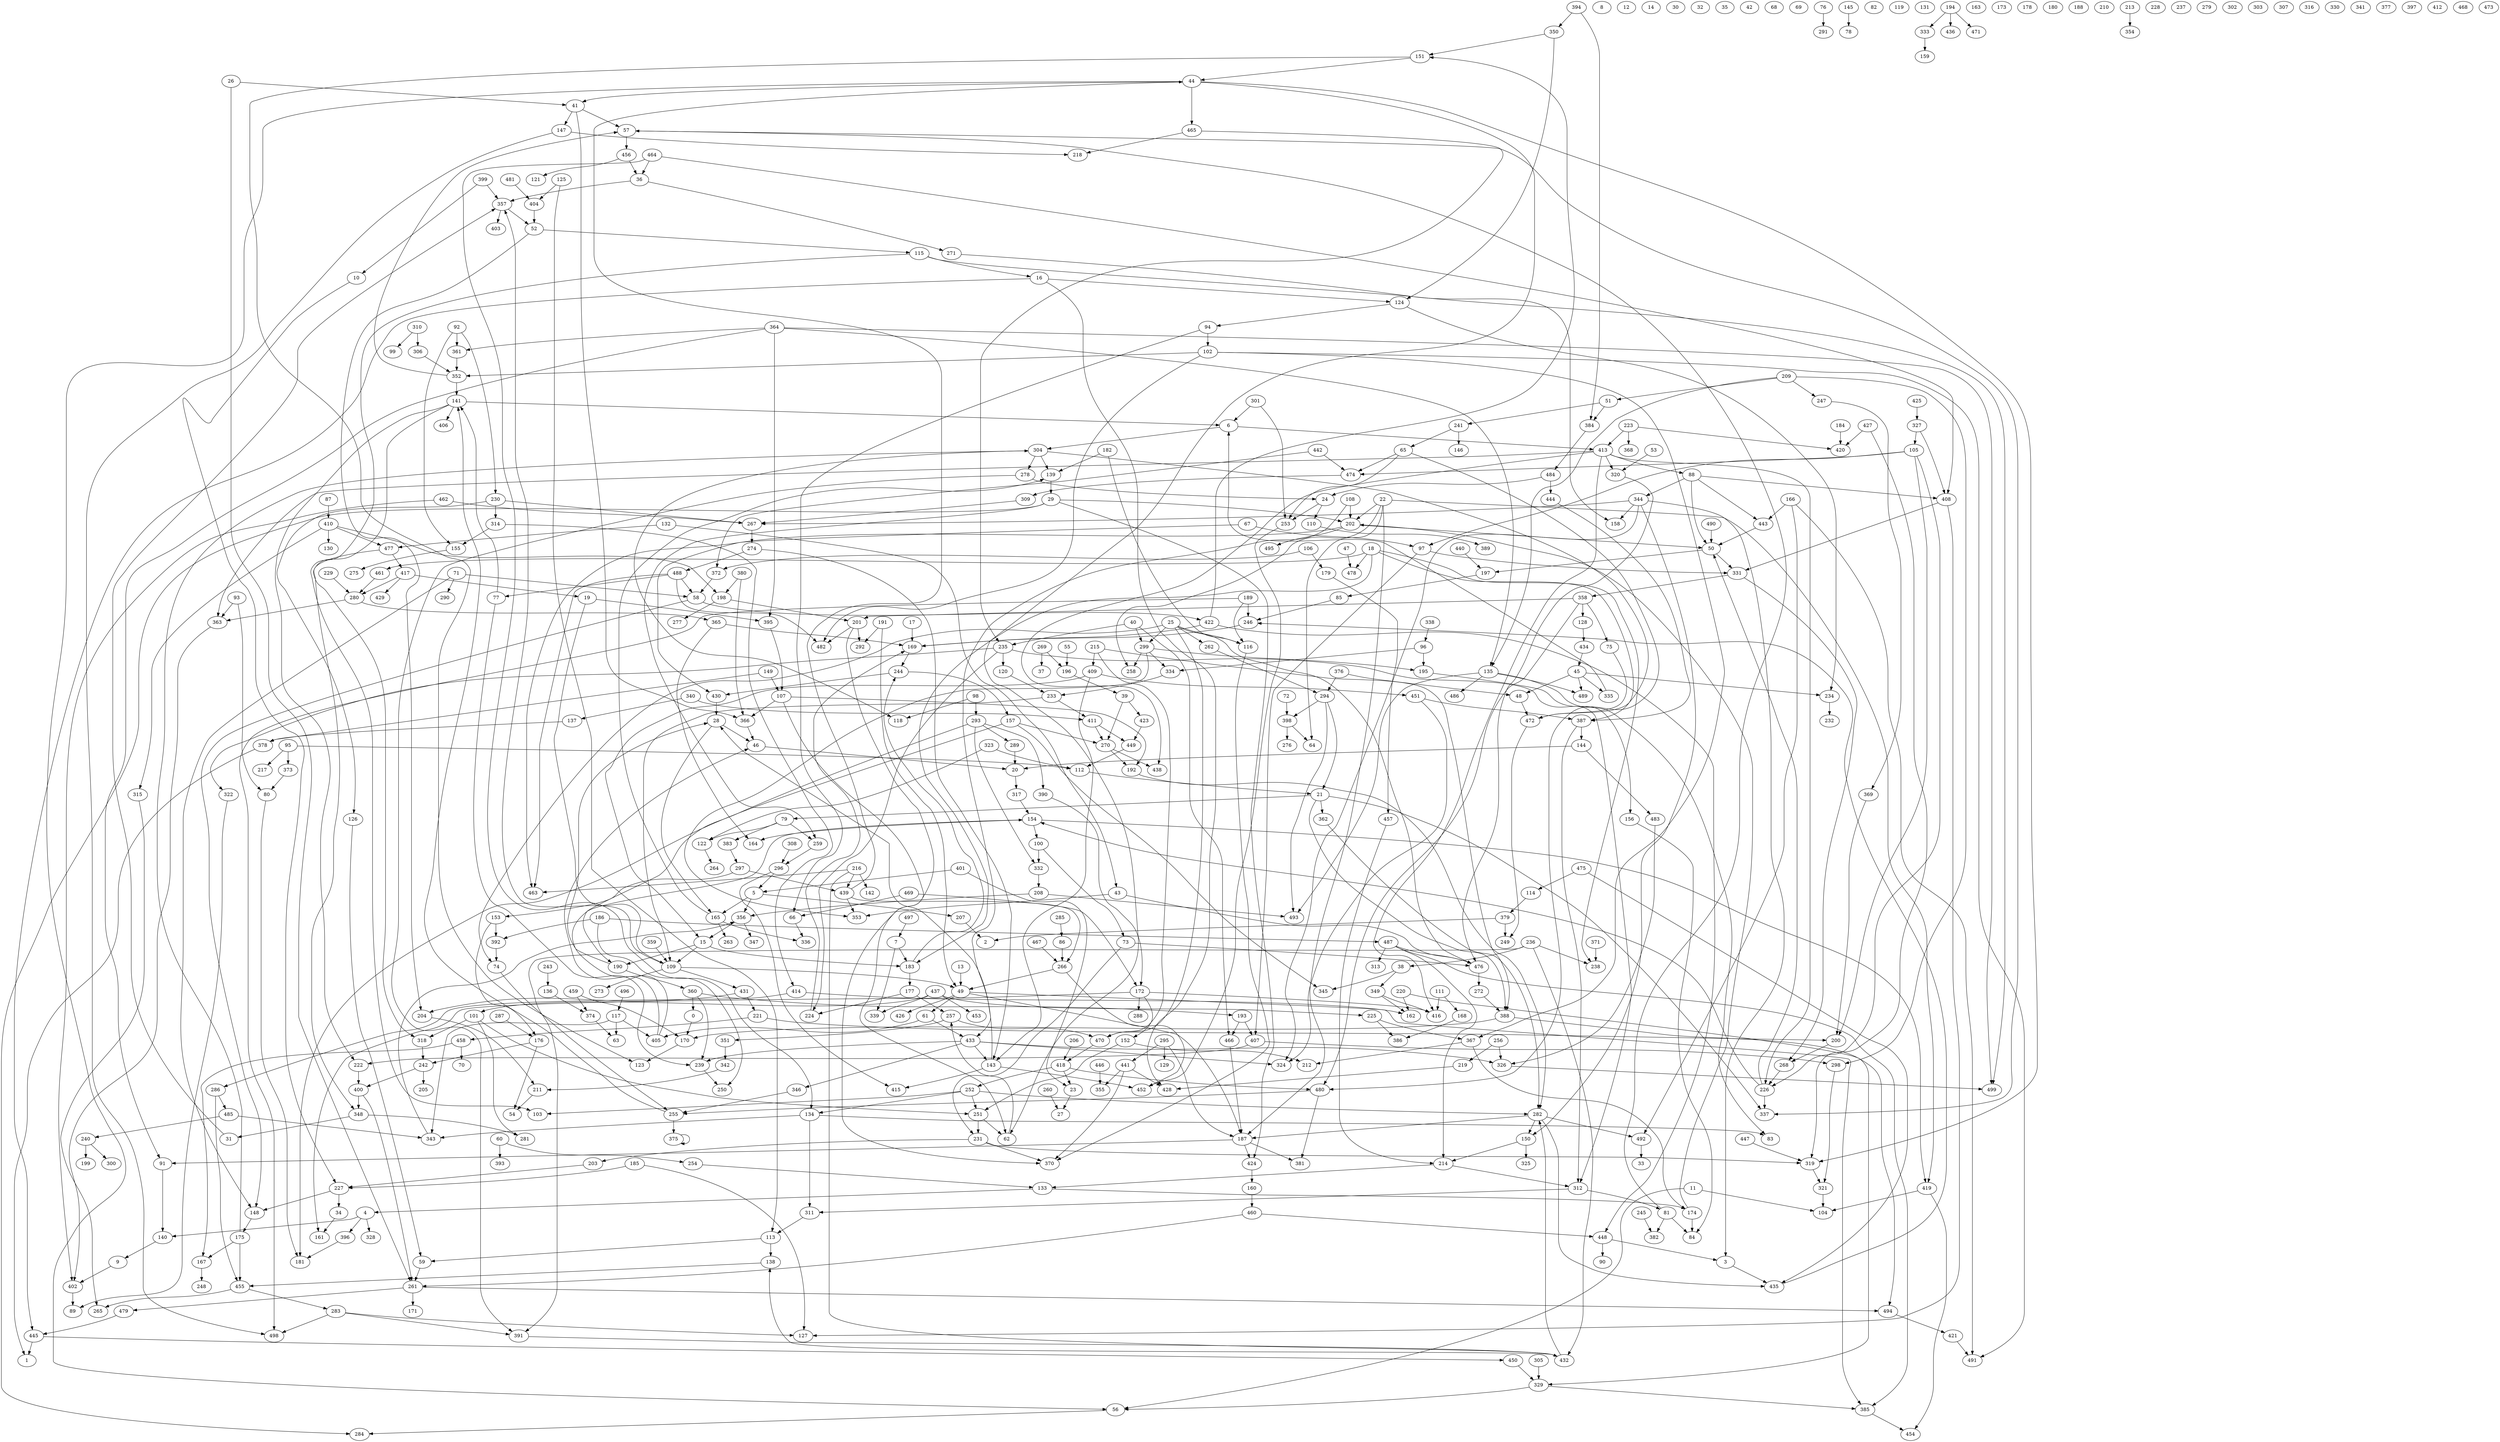 digraph Erdos_Renyi_nodes_500_edges_700 {
0;
1;
2;
3;
4;
5;
6;
7;
8;
9;
10;
11;
12;
13;
14;
15;
16;
17;
18;
19;
20;
21;
22;
23;
24;
25;
26;
27;
28;
29;
30;
31;
32;
33;
34;
35;
36;
37;
38;
39;
40;
41;
42;
43;
44;
45;
46;
47;
48;
49;
50;
51;
52;
53;
54;
55;
56;
57;
58;
59;
60;
61;
62;
63;
64;
65;
66;
67;
68;
69;
70;
71;
72;
73;
74;
75;
76;
77;
78;
79;
80;
81;
82;
83;
84;
85;
86;
87;
88;
89;
90;
91;
92;
93;
94;
95;
96;
97;
98;
99;
100;
101;
102;
103;
104;
105;
106;
107;
108;
109;
110;
111;
112;
113;
114;
115;
116;
117;
118;
119;
120;
121;
122;
123;
124;
125;
126;
127;
128;
129;
130;
131;
132;
133;
134;
135;
136;
137;
138;
139;
140;
141;
142;
143;
144;
145;
146;
147;
148;
149;
150;
151;
152;
153;
154;
155;
156;
157;
158;
159;
160;
161;
162;
163;
164;
165;
166;
167;
168;
169;
170;
171;
172;
173;
174;
175;
176;
177;
178;
179;
180;
181;
182;
183;
184;
185;
186;
187;
188;
189;
190;
191;
192;
193;
194;
195;
196;
197;
198;
199;
200;
201;
202;
203;
204;
205;
206;
207;
208;
209;
210;
211;
212;
213;
214;
215;
216;
217;
218;
219;
220;
221;
222;
223;
224;
225;
226;
227;
228;
229;
230;
231;
232;
233;
234;
235;
236;
237;
238;
239;
240;
241;
242;
243;
244;
245;
246;
247;
248;
249;
250;
251;
252;
253;
254;
255;
256;
257;
258;
259;
260;
261;
262;
263;
264;
265;
266;
267;
268;
269;
270;
271;
272;
273;
274;
275;
276;
277;
278;
279;
280;
281;
282;
283;
284;
285;
286;
287;
288;
289;
290;
291;
292;
293;
294;
295;
296;
297;
298;
299;
300;
301;
302;
303;
304;
305;
306;
307;
308;
309;
310;
311;
312;
313;
314;
315;
316;
317;
318;
319;
320;
321;
322;
323;
324;
325;
326;
327;
328;
329;
330;
331;
332;
333;
334;
335;
336;
337;
338;
339;
340;
341;
342;
343;
344;
345;
346;
347;
348;
349;
350;
351;
352;
353;
354;
355;
356;
357;
358;
359;
360;
361;
362;
363;
364;
365;
366;
367;
368;
369;
370;
371;
372;
373;
374;
375;
376;
377;
378;
379;
380;
381;
382;
383;
384;
385;
386;
387;
388;
389;
390;
391;
392;
393;
394;
395;
396;
397;
398;
399;
400;
401;
402;
403;
404;
405;
406;
407;
408;
409;
410;
411;
412;
413;
414;
415;
416;
417;
418;
419;
420;
421;
422;
423;
424;
425;
426;
427;
428;
429;
430;
431;
432;
433;
434;
435;
436;
437;
438;
439;
440;
441;
442;
443;
444;
445;
446;
447;
448;
449;
450;
451;
452;
453;
454;
455;
456;
457;
458;
459;
460;
461;
462;
463;
464;
465;
466;
467;
468;
469;
470;
471;
472;
473;
474;
475;
476;
477;
478;
479;
480;
481;
482;
483;
484;
485;
486;
487;
488;
489;
490;
491;
492;
493;
494;
495;
496;
497;
498;
499;
157 -> 345;
361 -> 352;
459 -> 170;
323 -> 112;
6 -> 413;
19 -> 395;
430 -> 28;
437 -> 101;
191 -> 49;
450 -> 329;
88 -> 443;
464 -> 134;
231 -> 370;
349 -> 416;
414 -> 162;
18 -> 238;
174 -> 84;
214 -> 133;
344 -> 3;
268 -> 226;
252 -> 282;
465 -> 218;
456 -> 121;
242 -> 205;
67 -> 97;
117 -> 343;
458 -> 70;
413 -> 88;
289 -> 20;
71 -> 290;
21 -> 79;
455 -> 265;
433 -> 143;
431 -> 204;
392 -> 74;
25 -> 74;
126 -> 59;
79 -> 122;
396 -> 181;
134 -> 343;
4 -> 328;
394 -> 350;
141 -> 406;
88 -> 50;
387 -> 312;
432 -> 282;
65 -> 474;
344 -> 158;
152 -> 251;
109 -> 357;
24 -> 110;
384 -> 484;
379 -> 2;
28 -> 165;
366 -> 46;
251 -> 62;
409 -> 143;
311 -> 113;
229 -> 280;
143 -> 415;
432 -> 138;
419 -> 104;
38 -> 345;
50 -> 331;
65 -> 253;
241 -> 146;
79 -> 383;
58 -> 422;
220 -> 329;
380 -> 198;
379 -> 249;
245 -> 382;
29 -> 259;
437 -> 339;
215 -> 470;
216 -> 142;
133 -> 4;
310 -> 99;
215 -> 388;
306 -> 352;
418 -> 480;
350 -> 151;
67 -> 430;
408 -> 331;
28 -> 46;
220 -> 162;
257 -> 351;
38 -> 349;
36 -> 357;
96 -> 195;
93 -> 363;
213 -> 354;
149 -> 107;
469 -> 172;
286 -> 485;
253 -> 452;
132 -> 477;
202 -> 463;
45 -> 335;
111 -> 416;
398 -> 64;
252 -> 134;
270 -> 192;
391 -> 432;
43 -> 476;
100 -> 73;
169 -> 244;
488 -> 58;
223 -> 413;
371 -> 238;
487 -> 214;
97 -> 407;
474 -> 309;
174 -> 202;
365 -> 169;
236 -> 391;
394 -> 384;
271 -> 158;
72 -> 398;
227 -> 148;
266 -> 49;
295 -> 129;
365 -> 164;
331 -> 268;
477 -> 417;
102 -> 491;
66 -> 336;
480 -> 255;
153 -> 176;
186 -> 250;
157 -> 181;
186 -> 487;
437 -> 453;
7 -> 183;
108 -> 202;
16 -> 428;
19 -> 109;
334 -> 233;
282 -> 492;
81 -> 57;
65 -> 480;
52 -> 115;
137 -> 378;
124 -> 234;
348 -> 281;
150 -> 325;
117 -> 405;
106 -> 179;
191 -> 292;
208 -> 356;
198 -> 277;
488 -> 77;
92 -> 230;
3 -> 435;
320 -> 476;
73 -> 476;
475 -> 114;
242 -> 400;
81 -> 382;
358 -> 480;
475 -> 435;
157 -> 270;
9 -> 402;
22 -> 202;
105 -> 226;
206 -> 418;
304 -> 472;
187 -> 91;
182 -> 116;
0 -> 170;
433 -> 326;
346 -> 255;
154 -> 100;
467 -> 266;
274 -> 143;
153 -> 392;
400 -> 348;
462 -> 267;
144 -> 20;
343 -> 356;
95 -> 217;
401 -> 23;
400 -> 261;
16 -> 445;
441 -> 355;
230 -> 267;
40 -> 299;
431 -> 221;
327 -> 408;
327 -> 105;
194 -> 333;
481 -> 404;
134 -> 83;
464 -> 36;
417 -> 429;
182 -> 139;
22 -> 258;
401 -> 5;
269 -> 196;
73 -> 231;
81 -> 84;
17 -> 169;
445 -> 450;
255 -> 375;
472 -> 249;
196 -> 39;
351 -> 342;
151 -> 44;
71 -> 58;
360 -> 239;
293 -> 190;
442 -> 372;
254 -> 133;
352 -> 57;
189 -> 498;
487 -> 476;
349 -> 162;
226 -> 337;
344 -> 150;
115 -> 16;
201 -> 292;
363 -> 402;
183 -> 244;
45 -> 234;
344 -> 324;
136 -> 374;
45 -> 489;
221 -> 458;
448 -> 3;
13 -> 49;
115 -> 499;
417 -> 280;
348 -> 31;
109 -> 431;
7 -> 339;
138 -> 455;
424 -> 160;
101 -> 251;
408 -> 127;
184 -> 420;
10 -> 227;
405 -> 46;
4 -> 140;
143 -> 452;
434 -> 45;
202 -> 50;
97 -> 331;
135 -> 83;
44 -> 41;
141 -> 318;
312 -> 311;
172 -> 288;
20 -> 317;
176 -> 54;
278 -> 391;
187 -> 424;
149 -> 378;
222 -> 400;
239 -> 250;
21 -> 337;
55 -> 196;
460 -> 448;
447 -> 319;
261 -> 171;
451 -> 324;
216 -> 432;
413 -> 320;
51 -> 241;
283 -> 391;
409 -> 451;
364 -> 499;
413 -> 363;
175 -> 455;
247 -> 369;
115 -> 103;
122 -> 264;
449 -> 112;
141 -> 6;
440 -> 197;
326 -> 499;
483 -> 326;
133 -> 174;
200 -> 268;
358 -> 75;
286 -> 455;
51 -> 384;
399 -> 10;
223 -> 420;
105 -> 200;
18 -> 183;
226 -> 50;
469 -> 66;
5 -> 165;
451 -> 387;
448 -> 90;
439 -> 44;
201 -> 482;
201 -> 370;
56 -> 284;
445 -> 1;
24 -> 253;
140 -> 9;
21 -> 362;
262 -> 294;
369 -> 200;
427 -> 319;
22 -> 64;
333 -> 159;
192 -> 282;
125 -> 404;
102 -> 352;
295 -> 441;
422 -> 151;
488 -> 482;
441 -> 370;
236 -> 432;
183 -> 177;
190 -> 28;
318 -> 242;
357 -> 403;
57 -> 337;
40 -> 466;
75 -> 472;
329 -> 385;
6 -> 304;
373 -> 80;
364 -> 91;
425 -> 327;
139 -> 29;
219 -> 428;
209 -> 247;
198 -> 201;
407 -> 222;
231 -> 203;
92 -> 155;
492 -> 33;
314 -> 155;
34 -> 161;
278 -> 24;
460 -> 261;
251 -> 231;
120 -> 233;
116 -> 370;
484 -> 24;
145 -> 78;
385 -> 454;
167 -> 248;
151 -> 123;
252 -> 251;
439 -> 353;
18 -> 478;
107 -> 62;
413 -> 226;
423 -> 449;
18 -> 387;
344 -> 267;
25 -> 476;
105 -> 97;
144 -> 483;
332 -> 208;
77 -> 141;
485 -> 343;
317 -> 154;
100 -> 332;
50 -> 197;
364 -> 395;
95 -> 373;
49 -> 187;
301 -> 6;
25 -> 299;
44 -> 319;
96 -> 334;
135 -> 489;
235 -> 224;
395 -> 107;
350 -> 124;
132 -> 43;
109 -> 49;
296 -> 5;
410 -> 198;
98 -> 293;
177 -> 224;
359 -> 109;
476 -> 272;
114 -> 379;
331 -> 358;
148 -> 175;
255 -> 141;
433 -> 239;
113 -> 59;
41 -> 57;
203 -> 227;
496 -> 117;
261 -> 479;
375 -> 375;
466 -> 187;
285 -> 86;
193 -> 407;
372 -> 58;
74 -> 255;
128 -> 434;
216 -> 439;
280 -> 363;
166 -> 492;
36 -> 271;
433 -> 346;
433 -> 324;
195 -> 156;
240 -> 300;
113 -> 138;
48 -> 472;
266 -> 452;
22 -> 187;
364 -> 135;
464 -> 408;
60 -> 254;
49 -> 61;
480 -> 381;
101 -> 281;
422 -> 448;
202 -> 495;
60 -> 393;
477 -> 348;
223 -> 368;
236 -> 238;
358 -> 201;
294 -> 493;
135 -> 486;
102 -> 482;
11 -> 56;
485 -> 240;
497 -> 7;
256 -> 326;
189 -> 116;
442 -> 474;
110 -> 389;
46 -> 20;
398 -> 276;
95 -> 112;
459 -> 374;
295 -> 187;
190 -> 360;
214 -> 312;
176 -> 242;
462 -> 402;
410 -> 130;
282 -> 435;
310 -> 306;
185 -> 127;
287 -> 176;
107 -> 192;
44 -> 465;
410 -> 477;
135 -> 493;
102 -> 367;
411 -> 449;
168 -> 386;
29 -> 424;
98 -> 118;
172 -> 416;
243 -> 136;
125 -> 113;
207 -> 2;
443 -> 50;
411 -> 270;
360 -> 0;
270 -> 438;
252 -> 103;
335 -> 6;
134 -> 311;
322 -> 89;
216 -> 463;
85 -> 246;
49 -> 426;
143 -> 28;
490 -> 50;
53 -> 320;
246 -> 169;
194 -> 471;
321 -> 104;
18 -> 461;
147 -> 498;
154 -> 419;
293 -> 390;
299 -> 195;
57 -> 456;
80 -> 181;
293 -> 332;
410 -> 315;
356 -> 15;
154 -> 164;
358 -> 128;
15 -> 190;
5 -> 356;
378 -> 1;
31 -> 357;
305 -> 329;
221 -> 200;
211 -> 54;
111 -> 168;
240 -> 199;
224 -> 169;
470 -> 418;
189 -> 246;
267 -> 274;
390 -> 172;
315 -> 265;
29 -> 202;
215 -> 409;
388 -> 494;
234 -> 232;
15 -> 109;
94 -> 102;
165 -> 139;
367 -> 174;
91 -> 140;
233 -> 109;
299 -> 334;
4 -> 396;
444 -> 387;
235 -> 120;
25 -> 262;
112 -> 21;
165 -> 336;
342 -> 211;
297 -> 153;
44 -> 56;
155 -> 275;
194 -> 436;
26 -> 41;
141 -> 222;
59 -> 261;
374 -> 63;
357 -> 52;
340 -> 137;
352 -> 141;
44 -> 62;
226 -> 154;
108 -> 433;
40 -> 235;
209 -> 298;
101 -> 318;
39 -> 423;
29 -> 284;
41 -> 147;
422 -> 169;
409 -> 15;
160 -> 460;
446 -> 355;
150 -> 214;
23 -> 27;
367 -> 212;
455 -> 283;
299 -> 258;
204 -> 211;
413 -> 438;
274 -> 488;
388 -> 170;
461 -> 280;
494 -> 421;
439 -> 266;
338 -> 96;
298 -> 321;
22 -> 419;
39 -> 270;
312 -> 81;
21 -> 388;
43 -> 353;
25 -> 116;
404 -> 52;
304 -> 278;
308 -> 296;
487 -> 385;
484 -> 444;
465 -> 235;
16 -> 124;
236 -> 38;
364 -> 361;
414 -> 286;
235 -> 312;
299 -> 353;
405 -> 154;
117 -> 63;
360 -> 193;
76 -> 291;
282 -> 187;
156 -> 84;
435 -> 246;
283 -> 498;
225 -> 367;
147 -> 218;
256 -> 219;
79 -> 259;
71 -> 148;
297 -> 439;
5 -> 207;
376 -> 48;
376 -> 294;
437 -> 225;
62 -> 257;
88 -> 344;
296 -> 415;
441 -> 428;
362 -> 282;
94 -> 66;
293 -> 289;
41 -> 366;
58 -> 148;
175 -> 167;
383 -> 297;
61 -> 433;
230 -> 126;
269 -> 37;
487 -> 313;
272 -> 388;
175 -> 304;
380 -> 366;
165 -> 263;
26 -> 261;
170 -> 123;
61 -> 405;
86 -> 266;
413 -> 416;
107 -> 366;
193 -> 466;
177 -> 257;
356 -> 347;
244 -> 430;
225 -> 386;
47 -> 478;
179 -> 457;
230 -> 314;
45 -> 48;
93 -> 80;
458 -> 167;
304 -> 118;
227 -> 34;
92 -> 361;
197 -> 85;
283 -> 127;
418 -> 23;
407 -> 298;
314 -> 414;
418 -> 252;
87 -> 410;
77 -> 239;
340 -> 411;
49 -> 385;
309 -> 267;
421 -> 491;
209 -> 135;
417 -> 19;
172 -> 152;
402 -> 89;
209 -> 51;
124 -> 94;
304 -> 139;
294 -> 21;
15 -> 183;
488 -> 463;
231 -> 319;
186 -> 392;
208 -> 493;
294 -> 398;
456 -> 36;
319 -> 321;
166 -> 443;
427 -> 420;
257 -> 470;
261 -> 494;
329 -> 56;
244 -> 157;
301 -> 253;
241 -> 65;
259 -> 296;
233 -> 411;
52 -> 204;
187 -> 381;
25 -> 470;
282 -> 150;
166 -> 491;
479 -> 445;
323 -> 122;
387 -> 144;
235 -> 322;
106 -> 372;
105 -> 474;
109 -> 273;
260 -> 27;
88 -> 408;
419 -> 454;
11 -> 104;
185 -> 227;
399 -> 357;
280 -> 365;
457 -> 214;
172 -> 161;
152 -> 212;
}